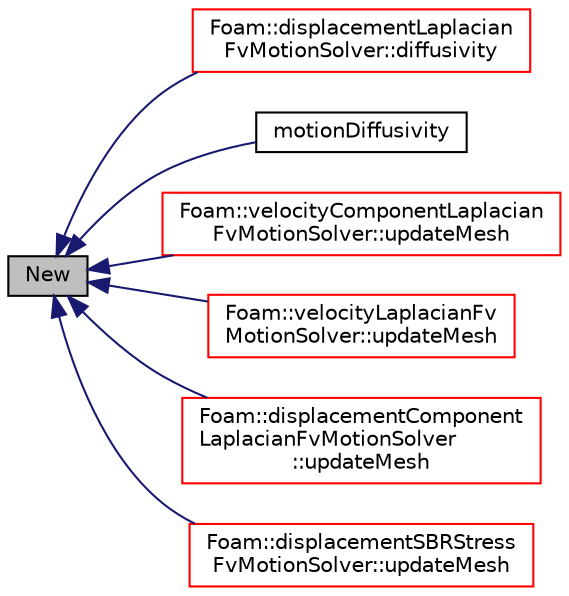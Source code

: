 digraph "New"
{
  bgcolor="transparent";
  edge [fontname="Helvetica",fontsize="10",labelfontname="Helvetica",labelfontsize="10"];
  node [fontname="Helvetica",fontsize="10",shape=record];
  rankdir="LR";
  Node1 [label="New",height=0.2,width=0.4,color="black", fillcolor="grey75", style="filled", fontcolor="black"];
  Node1 -> Node2 [dir="back",color="midnightblue",fontsize="10",style="solid",fontname="Helvetica"];
  Node2 [label="Foam::displacementLaplacian\lFvMotionSolver::diffusivity",height=0.2,width=0.4,color="red",URL="$a00556.html#a93780261c69dfc2c80406791df4ec47a",tooltip="Return reference to the diffusivity field. "];
  Node1 -> Node3 [dir="back",color="midnightblue",fontsize="10",style="solid",fontname="Helvetica"];
  Node3 [label="motionDiffusivity",height=0.2,width=0.4,color="black",URL="$a01562.html#ab75749a7a355d3b2474864e1817ea379",tooltip="Construct for the given fvMesh. "];
  Node1 -> Node4 [dir="back",color="midnightblue",fontsize="10",style="solid",fontname="Helvetica"];
  Node4 [label="Foam::velocityComponentLaplacian\lFvMotionSolver::updateMesh",height=0.2,width=0.4,color="red",URL="$a02894.html#ad57565956fd4064299f4bd3c4eebb1d4",tooltip="Update topology. "];
  Node1 -> Node5 [dir="back",color="midnightblue",fontsize="10",style="solid",fontname="Helvetica"];
  Node5 [label="Foam::velocityLaplacianFv\lMotionSolver::updateMesh",height=0.2,width=0.4,color="red",URL="$a02895.html#ad57565956fd4064299f4bd3c4eebb1d4",tooltip="Update topology. "];
  Node1 -> Node6 [dir="back",color="midnightblue",fontsize="10",style="solid",fontname="Helvetica"];
  Node6 [label="Foam::displacementComponent\lLaplacianFvMotionSolver\l::updateMesh",height=0.2,width=0.4,color="red",URL="$a00554.html#ad57565956fd4064299f4bd3c4eebb1d4",tooltip="Update topology. "];
  Node1 -> Node7 [dir="back",color="midnightblue",fontsize="10",style="solid",fontname="Helvetica"];
  Node7 [label="Foam::displacementSBRStress\lFvMotionSolver::updateMesh",height=0.2,width=0.4,color="red",URL="$a00560.html#ad57565956fd4064299f4bd3c4eebb1d4",tooltip="Update topology. "];
}
